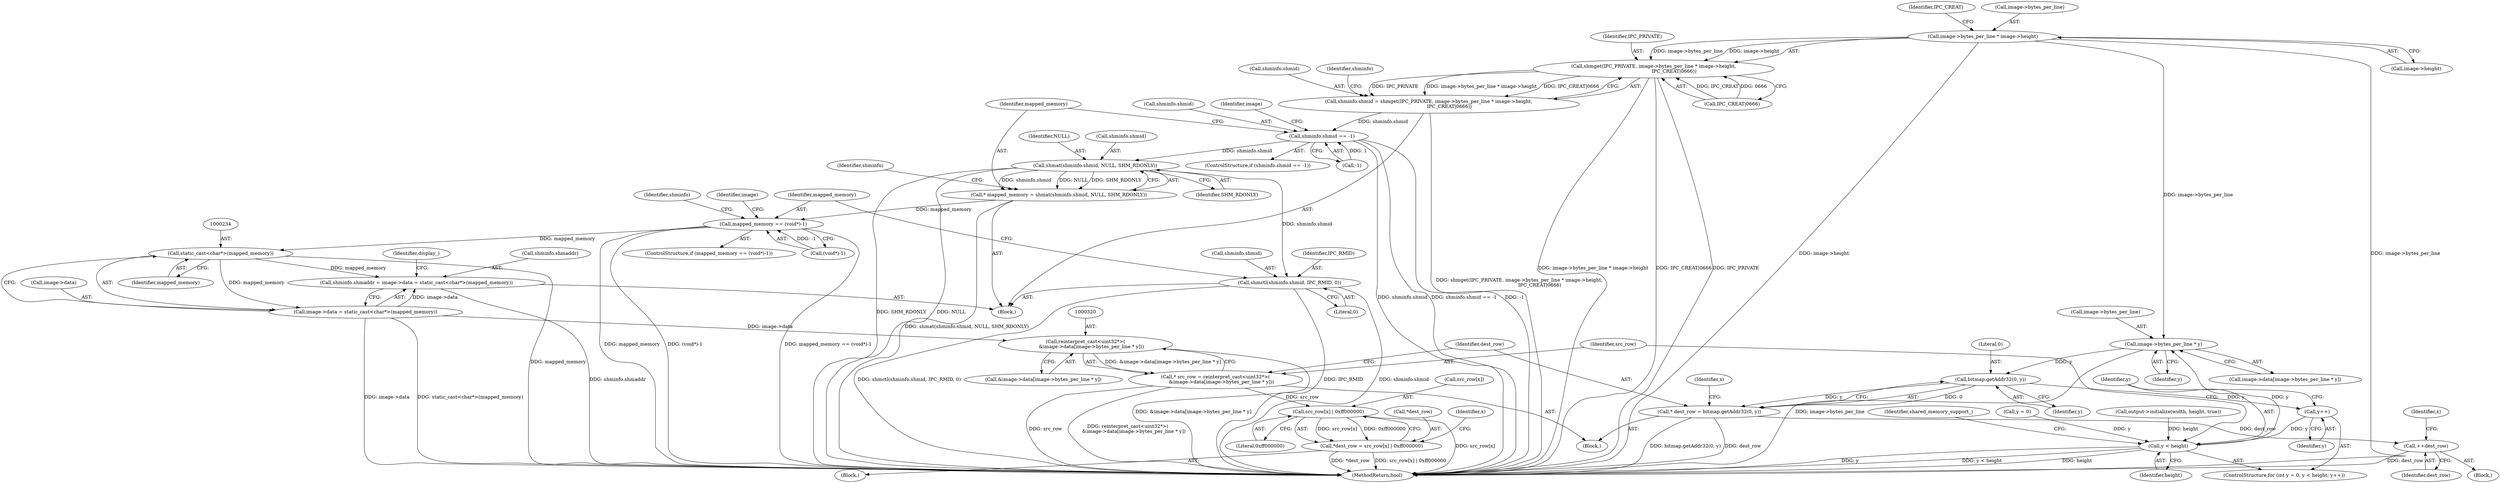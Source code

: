 digraph "0_Chrome_0bd1a6ddb5fb23dfea3e72d60e5e8df4cf5826bc@pointer" {
"1000176" [label="(Call,image->bytes_per_line * image->height)"];
"1000174" [label="(Call,shmget(IPC_PRIVATE, image->bytes_per_line * image->height,\n                           IPC_CREAT|0666))"];
"1000170" [label="(Call,shminfo.shmid = shmget(IPC_PRIVATE, image->bytes_per_line * image->height,\n                           IPC_CREAT|0666))"];
"1000187" [label="(Call,shminfo.shmid == -1)"];
"1000201" [label="(Call,shmat(shminfo.shmid, NULL, SHM_RDONLY))"];
"1000199" [label="(Call,* mapped_memory = shmat(shminfo.shmid, NULL, SHM_RDONLY))"];
"1000214" [label="(Call,mapped_memory == (void*)-1)"];
"1000233" [label="(Call,static_cast<char*>(mapped_memory))"];
"1000225" [label="(Call,shminfo.shmaddr = image->data = static_cast<char*>(mapped_memory))"];
"1000229" [label="(Call,image->data = static_cast<char*>(mapped_memory))"];
"1000319" [label="(Call,reinterpret_cast<uint32*>(\n        &image->data[image->bytes_per_line * y]))"];
"1000317" [label="(Call,* src_row = reinterpret_cast<uint32*>(\n        &image->data[image->bytes_per_line * y]))"];
"1000354" [label="(Call,src_row[x] | 0xff000000)"];
"1000351" [label="(Call,*dest_row = src_row[x] | 0xff000000)"];
"1000207" [label="(Call,shmctl(shminfo.shmid, IPC_RMID, 0))"];
"1000326" [label="(Call,image->bytes_per_line * y)"];
"1000334" [label="(Call,bitmap.getAddr32(0, y))"];
"1000313" [label="(Call,y++)"];
"1000310" [label="(Call,y < height)"];
"1000332" [label="(Call,* dest_row = bitmap.getAddr32(0, y))"];
"1000348" [label="(Call,++dest_row)"];
"1000347" [label="(Identifier,x)"];
"1000312" [label="(Identifier,height)"];
"1000361" [label="(Identifier,shared_memory_support_)"];
"1000351" [label="(Call,*dest_row = src_row[x] | 0xff000000)"];
"1000227" [label="(Identifier,shminfo)"];
"1000318" [label="(Identifier,src_row)"];
"1000171" [label="(Call,shminfo.shmid)"];
"1000214" [label="(Call,mapped_memory == (void*)-1)"];
"1000176" [label="(Call,image->bytes_per_line * image->height)"];
"1000305" [label="(ControlStructure,for (int y = 0; y < height; y++))"];
"1000307" [label="(Call,y = 0)"];
"1000201" [label="(Call,shmat(shminfo.shmid, NULL, SHM_RDONLY))"];
"1000211" [label="(Identifier,IPC_RMID)"];
"1000202" [label="(Call,shminfo.shmid)"];
"1000213" [label="(ControlStructure,if (mapped_memory == (void*)-1))"];
"1000184" [label="(Identifier,IPC_CREAT)"];
"1000317" [label="(Call,* src_row = reinterpret_cast<uint32*>(\n        &image->data[image->bytes_per_line * y]))"];
"1000208" [label="(Call,shminfo.shmid)"];
"1000330" [label="(Identifier,y)"];
"1000327" [label="(Call,image->bytes_per_line)"];
"1000349" [label="(Identifier,dest_row)"];
"1000233" [label="(Call,static_cast<char*>(mapped_memory))"];
"1000180" [label="(Call,image->height)"];
"1000189" [label="(Identifier,shminfo)"];
"1000229" [label="(Call,image->data = static_cast<char*>(mapped_memory))"];
"1000332" [label="(Call,* dest_row = bitmap.getAddr32(0, y))"];
"1000340" [label="(Identifier,x)"];
"1000175" [label="(Identifier,IPC_PRIVATE)"];
"1000177" [label="(Call,image->bytes_per_line)"];
"1000195" [label="(Identifier,image)"];
"1000355" [label="(Call,src_row[x])"];
"1000311" [label="(Identifier,y)"];
"1000212" [label="(Literal,0)"];
"1000216" [label="(Call,(void*)-1)"];
"1000275" [label="(Call,output->initialize(width, height, true))"];
"1000358" [label="(Literal,0xff000000)"];
"1000170" [label="(Call,shminfo.shmid = shmget(IPC_PRIVATE, image->bytes_per_line * image->height,\n                           IPC_CREAT|0666))"];
"1000186" [label="(ControlStructure,if (shminfo.shmid == -1))"];
"1000335" [label="(Literal,0)"];
"1000336" [label="(Identifier,y)"];
"1000313" [label="(Call,y++)"];
"1000343" [label="(Identifier,x)"];
"1000310" [label="(Call,y < height)"];
"1000191" [label="(Call,-1)"];
"1000350" [label="(Block,)"];
"1000188" [label="(Call,shminfo.shmid)"];
"1000378" [label="(MethodReturn,bool)"];
"1000187" [label="(Call,shminfo.shmid == -1)"];
"1000200" [label="(Identifier,mapped_memory)"];
"1000345" [label="(Block,)"];
"1000183" [label="(Call,IPC_CREAT|0666)"];
"1000319" [label="(Call,reinterpret_cast<uint32*>(\n        &image->data[image->bytes_per_line * y]))"];
"1000222" [label="(Identifier,image)"];
"1000199" [label="(Call,* mapped_memory = shmat(shminfo.shmid, NULL, SHM_RDONLY))"];
"1000352" [label="(Call,*dest_row)"];
"1000354" [label="(Call,src_row[x] | 0xff000000)"];
"1000333" [label="(Identifier,dest_row)"];
"1000326" [label="(Call,image->bytes_per_line * y)"];
"1000134" [label="(Block,)"];
"1000209" [label="(Identifier,shminfo)"];
"1000225" [label="(Call,shminfo.shmaddr = image->data = static_cast<char*>(mapped_memory))"];
"1000226" [label="(Call,shminfo.shmaddr)"];
"1000315" [label="(Block,)"];
"1000322" [label="(Call,image->data[image->bytes_per_line * y])"];
"1000206" [label="(Identifier,SHM_RDONLY)"];
"1000240" [label="(Identifier,display_)"];
"1000230" [label="(Call,image->data)"];
"1000321" [label="(Call,&image->data[image->bytes_per_line * y])"];
"1000215" [label="(Identifier,mapped_memory)"];
"1000314" [label="(Identifier,y)"];
"1000348" [label="(Call,++dest_row)"];
"1000205" [label="(Identifier,NULL)"];
"1000235" [label="(Identifier,mapped_memory)"];
"1000207" [label="(Call,shmctl(shminfo.shmid, IPC_RMID, 0))"];
"1000334" [label="(Call,bitmap.getAddr32(0, y))"];
"1000174" [label="(Call,shmget(IPC_PRIVATE, image->bytes_per_line * image->height,\n                           IPC_CREAT|0666))"];
"1000176" -> "1000174"  [label="AST: "];
"1000176" -> "1000180"  [label="CFG: "];
"1000177" -> "1000176"  [label="AST: "];
"1000180" -> "1000176"  [label="AST: "];
"1000184" -> "1000176"  [label="CFG: "];
"1000176" -> "1000378"  [label="DDG: image->height"];
"1000176" -> "1000378"  [label="DDG: image->bytes_per_line"];
"1000176" -> "1000174"  [label="DDG: image->bytes_per_line"];
"1000176" -> "1000174"  [label="DDG: image->height"];
"1000176" -> "1000326"  [label="DDG: image->bytes_per_line"];
"1000174" -> "1000170"  [label="AST: "];
"1000174" -> "1000183"  [label="CFG: "];
"1000175" -> "1000174"  [label="AST: "];
"1000183" -> "1000174"  [label="AST: "];
"1000170" -> "1000174"  [label="CFG: "];
"1000174" -> "1000378"  [label="DDG: image->bytes_per_line * image->height"];
"1000174" -> "1000378"  [label="DDG: IPC_CREAT|0666"];
"1000174" -> "1000378"  [label="DDG: IPC_PRIVATE"];
"1000174" -> "1000170"  [label="DDG: IPC_PRIVATE"];
"1000174" -> "1000170"  [label="DDG: image->bytes_per_line * image->height"];
"1000174" -> "1000170"  [label="DDG: IPC_CREAT|0666"];
"1000183" -> "1000174"  [label="DDG: IPC_CREAT"];
"1000183" -> "1000174"  [label="DDG: 0666"];
"1000170" -> "1000134"  [label="AST: "];
"1000171" -> "1000170"  [label="AST: "];
"1000189" -> "1000170"  [label="CFG: "];
"1000170" -> "1000378"  [label="DDG: shmget(IPC_PRIVATE, image->bytes_per_line * image->height,\n                           IPC_CREAT|0666)"];
"1000170" -> "1000187"  [label="DDG: shminfo.shmid"];
"1000187" -> "1000186"  [label="AST: "];
"1000187" -> "1000191"  [label="CFG: "];
"1000188" -> "1000187"  [label="AST: "];
"1000191" -> "1000187"  [label="AST: "];
"1000195" -> "1000187"  [label="CFG: "];
"1000200" -> "1000187"  [label="CFG: "];
"1000187" -> "1000378"  [label="DDG: shminfo.shmid"];
"1000187" -> "1000378"  [label="DDG: shminfo.shmid == -1"];
"1000187" -> "1000378"  [label="DDG: -1"];
"1000191" -> "1000187"  [label="DDG: 1"];
"1000187" -> "1000201"  [label="DDG: shminfo.shmid"];
"1000201" -> "1000199"  [label="AST: "];
"1000201" -> "1000206"  [label="CFG: "];
"1000202" -> "1000201"  [label="AST: "];
"1000205" -> "1000201"  [label="AST: "];
"1000206" -> "1000201"  [label="AST: "];
"1000199" -> "1000201"  [label="CFG: "];
"1000201" -> "1000378"  [label="DDG: SHM_RDONLY"];
"1000201" -> "1000378"  [label="DDG: NULL"];
"1000201" -> "1000199"  [label="DDG: shminfo.shmid"];
"1000201" -> "1000199"  [label="DDG: NULL"];
"1000201" -> "1000199"  [label="DDG: SHM_RDONLY"];
"1000201" -> "1000207"  [label="DDG: shminfo.shmid"];
"1000199" -> "1000134"  [label="AST: "];
"1000200" -> "1000199"  [label="AST: "];
"1000209" -> "1000199"  [label="CFG: "];
"1000199" -> "1000378"  [label="DDG: shmat(shminfo.shmid, NULL, SHM_RDONLY)"];
"1000199" -> "1000214"  [label="DDG: mapped_memory"];
"1000214" -> "1000213"  [label="AST: "];
"1000214" -> "1000216"  [label="CFG: "];
"1000215" -> "1000214"  [label="AST: "];
"1000216" -> "1000214"  [label="AST: "];
"1000222" -> "1000214"  [label="CFG: "];
"1000227" -> "1000214"  [label="CFG: "];
"1000214" -> "1000378"  [label="DDG: (void*)-1"];
"1000214" -> "1000378"  [label="DDG: mapped_memory == (void*)-1"];
"1000214" -> "1000378"  [label="DDG: mapped_memory"];
"1000216" -> "1000214"  [label="DDG: -1"];
"1000214" -> "1000233"  [label="DDG: mapped_memory"];
"1000233" -> "1000229"  [label="AST: "];
"1000233" -> "1000235"  [label="CFG: "];
"1000234" -> "1000233"  [label="AST: "];
"1000235" -> "1000233"  [label="AST: "];
"1000229" -> "1000233"  [label="CFG: "];
"1000233" -> "1000378"  [label="DDG: mapped_memory"];
"1000233" -> "1000225"  [label="DDG: mapped_memory"];
"1000233" -> "1000229"  [label="DDG: mapped_memory"];
"1000225" -> "1000134"  [label="AST: "];
"1000225" -> "1000229"  [label="CFG: "];
"1000226" -> "1000225"  [label="AST: "];
"1000229" -> "1000225"  [label="AST: "];
"1000240" -> "1000225"  [label="CFG: "];
"1000225" -> "1000378"  [label="DDG: shminfo.shmaddr"];
"1000229" -> "1000225"  [label="DDG: image->data"];
"1000230" -> "1000229"  [label="AST: "];
"1000229" -> "1000378"  [label="DDG: static_cast<char*>(mapped_memory)"];
"1000229" -> "1000378"  [label="DDG: image->data"];
"1000229" -> "1000319"  [label="DDG: image->data"];
"1000319" -> "1000317"  [label="AST: "];
"1000319" -> "1000321"  [label="CFG: "];
"1000320" -> "1000319"  [label="AST: "];
"1000321" -> "1000319"  [label="AST: "];
"1000317" -> "1000319"  [label="CFG: "];
"1000319" -> "1000378"  [label="DDG: &image->data[image->bytes_per_line * y]"];
"1000319" -> "1000317"  [label="DDG: &image->data[image->bytes_per_line * y]"];
"1000317" -> "1000315"  [label="AST: "];
"1000318" -> "1000317"  [label="AST: "];
"1000333" -> "1000317"  [label="CFG: "];
"1000317" -> "1000378"  [label="DDG: src_row"];
"1000317" -> "1000378"  [label="DDG: reinterpret_cast<uint32*>(\n        &image->data[image->bytes_per_line * y])"];
"1000317" -> "1000354"  [label="DDG: src_row"];
"1000354" -> "1000351"  [label="AST: "];
"1000354" -> "1000358"  [label="CFG: "];
"1000355" -> "1000354"  [label="AST: "];
"1000358" -> "1000354"  [label="AST: "];
"1000351" -> "1000354"  [label="CFG: "];
"1000354" -> "1000378"  [label="DDG: src_row[x]"];
"1000354" -> "1000351"  [label="DDG: src_row[x]"];
"1000354" -> "1000351"  [label="DDG: 0xff000000"];
"1000351" -> "1000350"  [label="AST: "];
"1000352" -> "1000351"  [label="AST: "];
"1000347" -> "1000351"  [label="CFG: "];
"1000351" -> "1000378"  [label="DDG: *dest_row"];
"1000351" -> "1000378"  [label="DDG: src_row[x] | 0xff000000"];
"1000207" -> "1000134"  [label="AST: "];
"1000207" -> "1000212"  [label="CFG: "];
"1000208" -> "1000207"  [label="AST: "];
"1000211" -> "1000207"  [label="AST: "];
"1000212" -> "1000207"  [label="AST: "];
"1000215" -> "1000207"  [label="CFG: "];
"1000207" -> "1000378"  [label="DDG: shminfo.shmid"];
"1000207" -> "1000378"  [label="DDG: shmctl(shminfo.shmid, IPC_RMID, 0)"];
"1000207" -> "1000378"  [label="DDG: IPC_RMID"];
"1000326" -> "1000322"  [label="AST: "];
"1000326" -> "1000330"  [label="CFG: "];
"1000327" -> "1000326"  [label="AST: "];
"1000330" -> "1000326"  [label="AST: "];
"1000322" -> "1000326"  [label="CFG: "];
"1000326" -> "1000378"  [label="DDG: image->bytes_per_line"];
"1000310" -> "1000326"  [label="DDG: y"];
"1000326" -> "1000334"  [label="DDG: y"];
"1000334" -> "1000332"  [label="AST: "];
"1000334" -> "1000336"  [label="CFG: "];
"1000335" -> "1000334"  [label="AST: "];
"1000336" -> "1000334"  [label="AST: "];
"1000332" -> "1000334"  [label="CFG: "];
"1000334" -> "1000313"  [label="DDG: y"];
"1000334" -> "1000332"  [label="DDG: 0"];
"1000334" -> "1000332"  [label="DDG: y"];
"1000313" -> "1000305"  [label="AST: "];
"1000313" -> "1000314"  [label="CFG: "];
"1000314" -> "1000313"  [label="AST: "];
"1000311" -> "1000313"  [label="CFG: "];
"1000313" -> "1000310"  [label="DDG: y"];
"1000310" -> "1000305"  [label="AST: "];
"1000310" -> "1000312"  [label="CFG: "];
"1000311" -> "1000310"  [label="AST: "];
"1000312" -> "1000310"  [label="AST: "];
"1000318" -> "1000310"  [label="CFG: "];
"1000361" -> "1000310"  [label="CFG: "];
"1000310" -> "1000378"  [label="DDG: y < height"];
"1000310" -> "1000378"  [label="DDG: height"];
"1000310" -> "1000378"  [label="DDG: y"];
"1000307" -> "1000310"  [label="DDG: y"];
"1000275" -> "1000310"  [label="DDG: height"];
"1000332" -> "1000315"  [label="AST: "];
"1000333" -> "1000332"  [label="AST: "];
"1000340" -> "1000332"  [label="CFG: "];
"1000332" -> "1000378"  [label="DDG: bitmap.getAddr32(0, y)"];
"1000332" -> "1000378"  [label="DDG: dest_row"];
"1000332" -> "1000348"  [label="DDG: dest_row"];
"1000348" -> "1000345"  [label="AST: "];
"1000348" -> "1000349"  [label="CFG: "];
"1000349" -> "1000348"  [label="AST: "];
"1000343" -> "1000348"  [label="CFG: "];
"1000348" -> "1000378"  [label="DDG: dest_row"];
}
